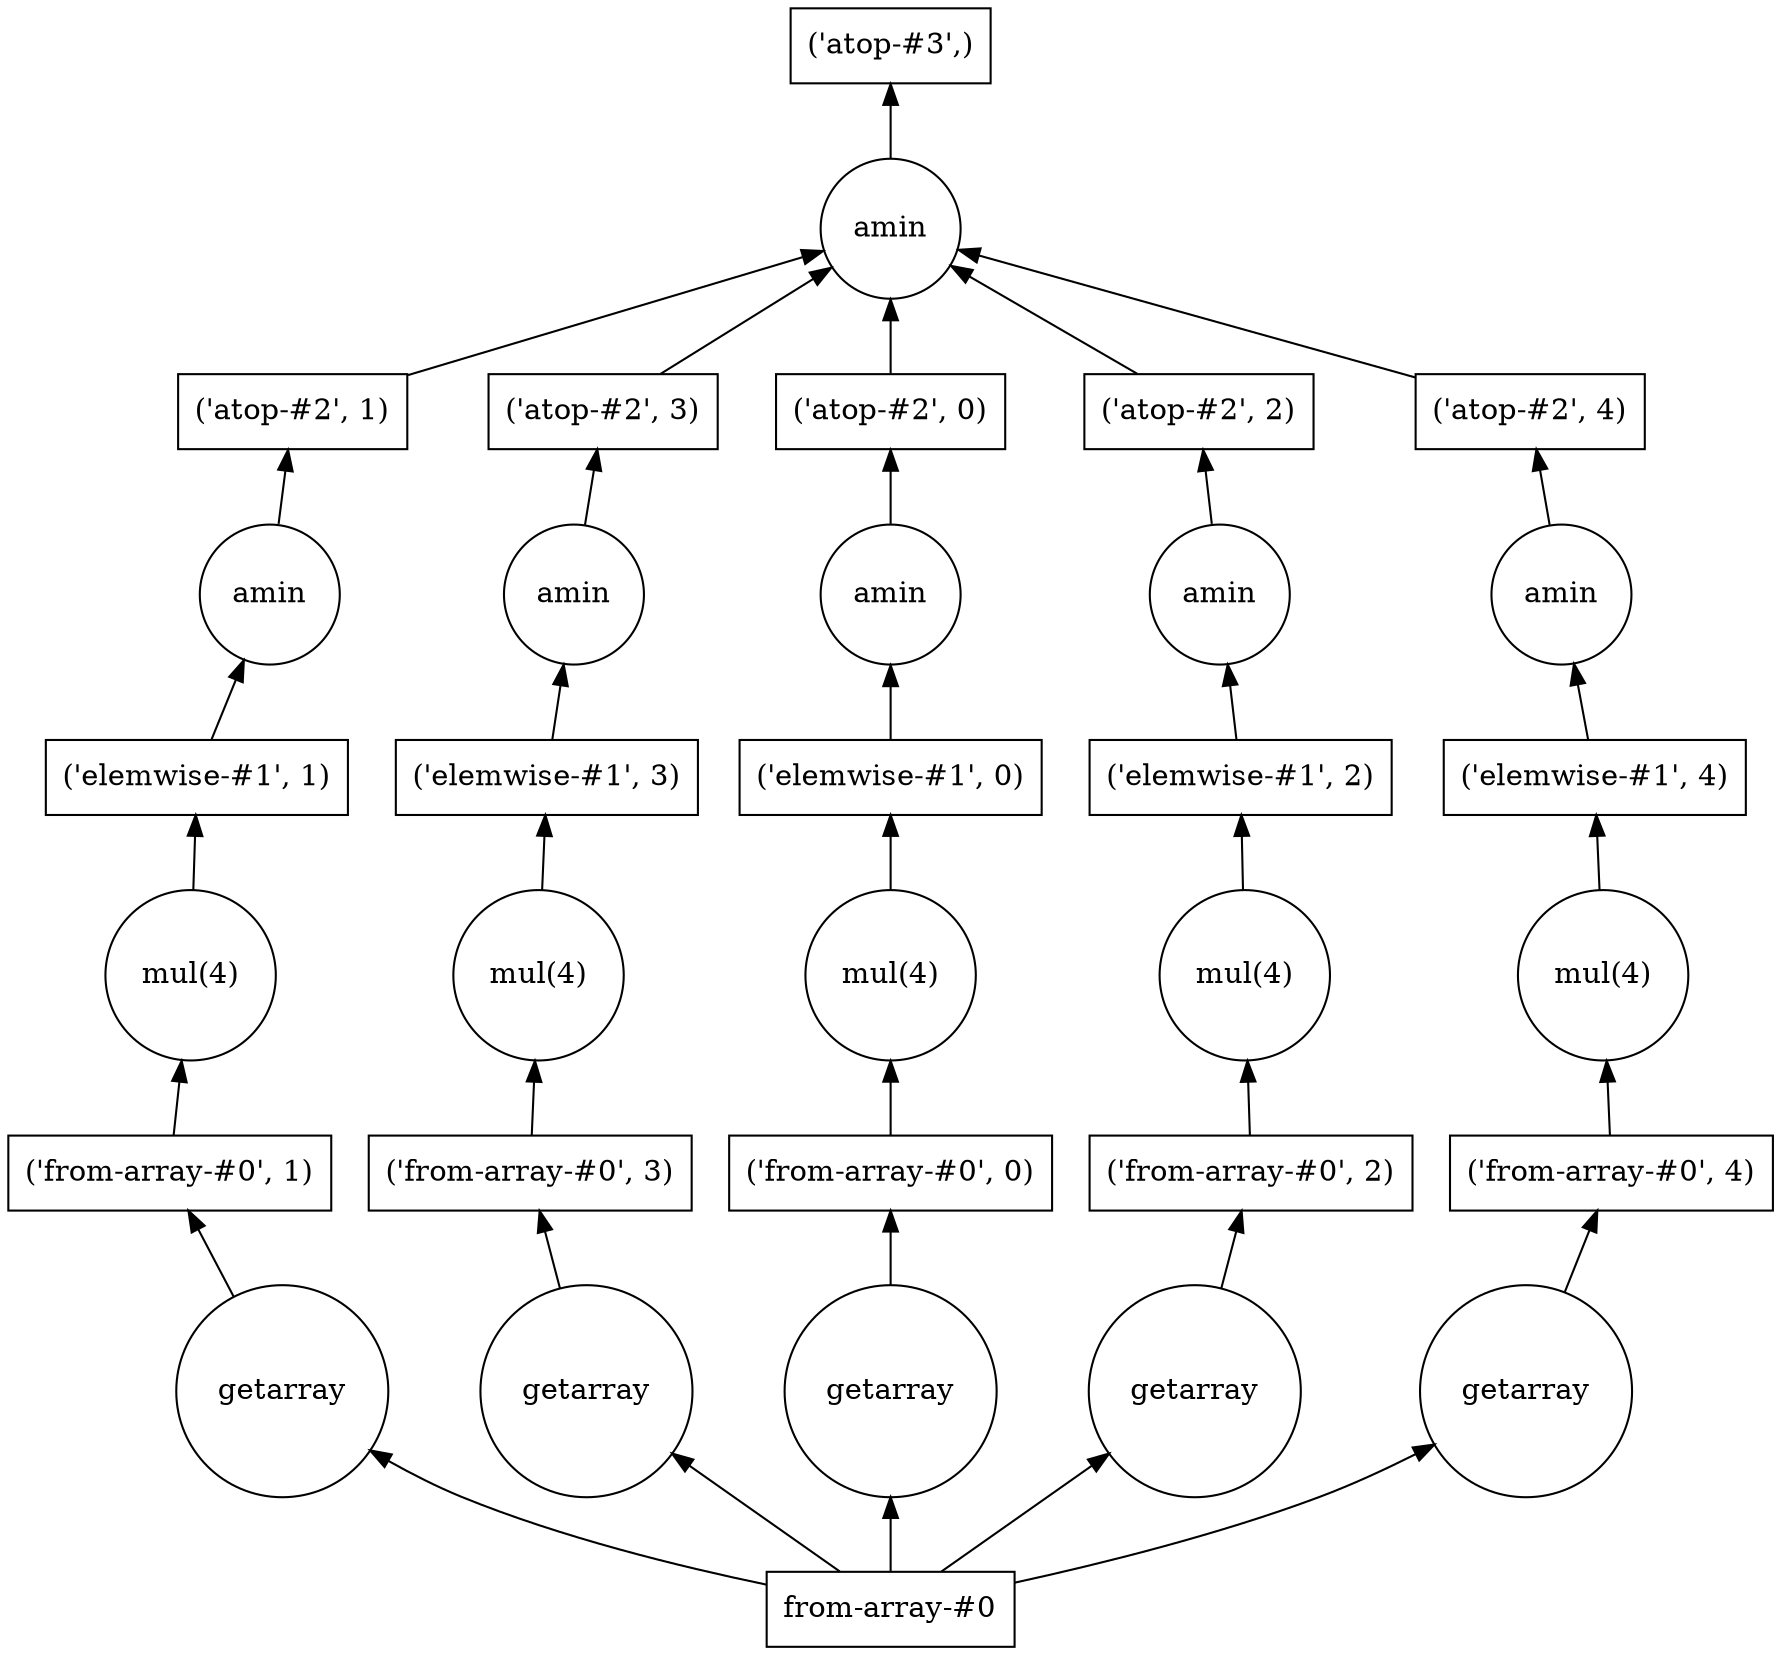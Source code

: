 digraph {
	graph [rankdir=BT]
		-4202483147707231610 [label="('from-array-#0', 1)" shape=box]
		2995884575017585400 [label=getarray shape=circle]
			2995884575017585400 -> -4202483147707231610
		-8237602483793097414 [label="from-array-#0" shape=box]
			-8237602483793097414 -> 2995884575017585400
		7072026652827960842 [label="('elemwise-#1', 0)" shape=box]
		9158028692565954356 [label="mul(4)" shape=circle]
			9158028692565954356 -> 7072026652827960842
		-4202483147708314135 [label="('from-array-#0', 0)" shape=box]
			-4202483147708314135 -> 9158028692565954356
		-4202483147709396660 [label="('from-array-#0', 3)" shape=box]
		-8006602714291284666 [label=getarray shape=circle]
			-8006602714291284666 -> -4202483147709396660
			-8237602483793097414 -> -8006602714291284666
		327671014944288014 [label="('atop-#2', 1)" shape=box]
		-1578087307091396560 [label=amin shape=circle]
			-1578087307091396560 -> 327671014944288014
		7072026652826878317 [label="('elemwise-#1', 1)" shape=box]
			7072026652826878317 -> -1578087307091396560
		7072026652825795792 [label="('elemwise-#1', 2)" shape=box]
		-5628712651045499726 [label="mul(4)" shape=circle]
			-5628712651045499726 -> 7072026652825795792
		-4202483147710479185 [label="('from-array-#0', 2)" shape=box]
			-4202483147710479185 -> -5628712651045499726
		327671014942122964 [label="('atop-#2', 3)" shape=box]
		-3705460630292852610 [label=amin shape=circle]
			-3705460630292852610 -> 327671014942122964
		7072026652824713267 [label="('elemwise-#1', 3)" shape=box]
			7072026652824713267 -> -3705460630292852610
		-8239195861538017832 [label="('atop-#3',)" shape=box]
		1580497539846227050 [label=amin shape=circle]
			1580497539846227050 -> -8239195861538017832
		327671014943205489 [label="('atop-#2', 0)" shape=box]
			327671014943205489 -> 1580497539846227050
			327671014942122964 -> 1580497539846227050
		327671014938875389 [label="('atop-#2', 4)" shape=box]
			327671014938875389 -> 1580497539846227050
			327671014944288014 -> 1580497539846227050
		327671014941040439 [label="('atop-#2', 2)" shape=box]
			327671014941040439 -> 1580497539846227050
		1348678265137620675 [label=getarray shape=circle]
			1348678265137620675 -> -4202483147708314135
			-8237602483793097414 -> 1348678265137620675
		-5700807102987575601 [label="mul(4)" shape=circle]
			-5700807102987575601 -> 7072026652826878317
			-4202483147707231610 -> -5700807102987575601
		-9105157924944954591 [label=getarray shape=circle]
			-9105157924944954591 -> -4202483147710479185
			-8237602483793097414 -> -9105157924944954591
		-2608139650567362885 [label=amin shape=circle]
			-2608139650567362885 -> 327671014943205489
			7072026652827960842 -> -2608139650567362885
		-3476927221233451635 [label="mul(4)" shape=circle]
			-3476927221233451635 -> 7072026652824713267
			-4202483147709396660 -> -3476927221233451635
		-4202483147712644235 [label="('from-array-#0', 4)" shape=box]
		6024130230810410375 [label=getarray shape=circle]
			6024130230810410375 -> -4202483147712644235
			-8237602483793097414 -> 6024130230810410375
		-4848581980119842535 [label=amin shape=circle]
			-4848581980119842535 -> 327671014941040439
			7072026652825795792 -> -4848581980119842535
		-795526140056902785 [label=amin shape=circle]
			-795526140056902785 -> 327671014938875389
		7072026652832290942 [label="('elemwise-#1', 4)" shape=box]
			7072026652832290942 -> -795526140056902785
		8674905228692819840 [label="mul(4)" shape=circle]
			8674905228692819840 -> 7072026652832290942
			-4202483147712644235 -> 8674905228692819840
}